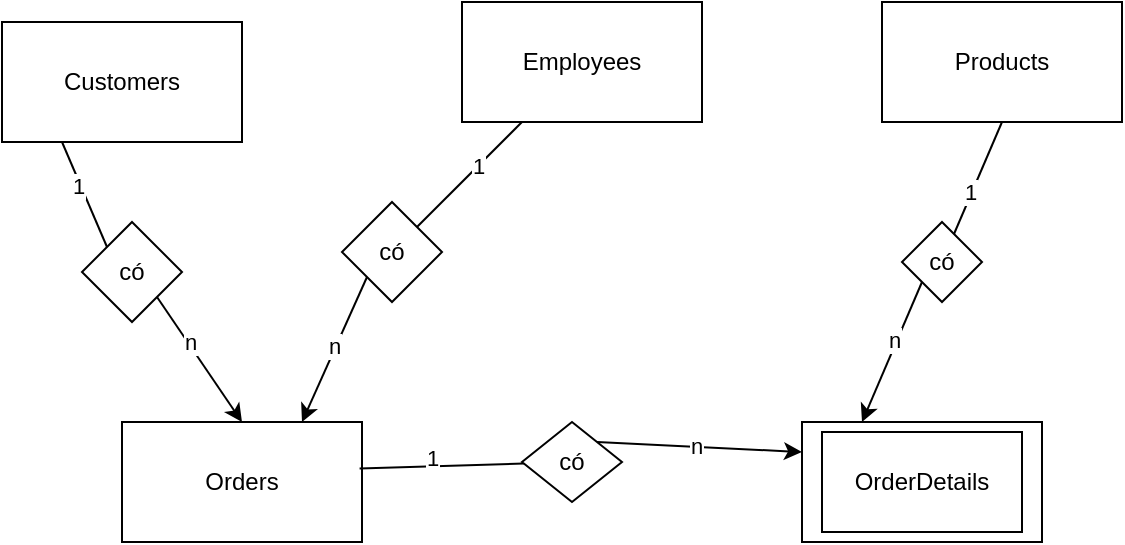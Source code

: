 <mxfile version="26.0.11">
  <diagram name="Page-1" id="vdhxbWD0n5VMAvjgEJQV">
    <mxGraphModel dx="1282" dy="613" grid="1" gridSize="10" guides="1" tooltips="1" connect="1" arrows="1" fold="1" page="1" pageScale="1" pageWidth="850" pageHeight="1100" math="0" shadow="0">
      <root>
        <mxCell id="0" />
        <mxCell id="1" parent="0" />
        <mxCell id="b3zViPGWK_g4Y7wvYc5v-1" value="Employees" style="rounded=0;whiteSpace=wrap;html=1;" vertex="1" parent="1">
          <mxGeometry x="390" y="180" width="120" height="60" as="geometry" />
        </mxCell>
        <mxCell id="b3zViPGWK_g4Y7wvYc5v-2" value="Products" style="rounded=0;whiteSpace=wrap;html=1;" vertex="1" parent="1">
          <mxGeometry x="600" y="180" width="120" height="60" as="geometry" />
        </mxCell>
        <mxCell id="b3zViPGWK_g4Y7wvYc5v-3" value="Customers" style="rounded=0;whiteSpace=wrap;html=1;" vertex="1" parent="1">
          <mxGeometry x="160" y="190" width="120" height="60" as="geometry" />
        </mxCell>
        <mxCell id="b3zViPGWK_g4Y7wvYc5v-4" value="" style="rounded=0;whiteSpace=wrap;html=1;" vertex="1" parent="1">
          <mxGeometry x="560" y="390" width="120" height="60" as="geometry" />
        </mxCell>
        <mxCell id="b3zViPGWK_g4Y7wvYc5v-5" value="Orders" style="rounded=0;whiteSpace=wrap;html=1;" vertex="1" parent="1">
          <mxGeometry x="220" y="390" width="120" height="60" as="geometry" />
        </mxCell>
        <mxCell id="b3zViPGWK_g4Y7wvYc5v-6" value="có" style="rhombus;whiteSpace=wrap;html=1;" vertex="1" parent="1">
          <mxGeometry x="200" y="290" width="50" height="50" as="geometry" />
        </mxCell>
        <mxCell id="b3zViPGWK_g4Y7wvYc5v-7" value="" style="endArrow=none;html=1;rounded=0;entryX=0.25;entryY=1;entryDx=0;entryDy=0;exitX=0;exitY=0;exitDx=0;exitDy=0;" edge="1" parent="1" source="b3zViPGWK_g4Y7wvYc5v-6" target="b3zViPGWK_g4Y7wvYc5v-3">
          <mxGeometry width="50" height="50" relative="1" as="geometry">
            <mxPoint x="400" y="340" as="sourcePoint" />
            <mxPoint x="450" y="290" as="targetPoint" />
          </mxGeometry>
        </mxCell>
        <mxCell id="b3zViPGWK_g4Y7wvYc5v-26" value="1" style="edgeLabel;html=1;align=center;verticalAlign=middle;resizable=0;points=[];" vertex="1" connectable="0" parent="b3zViPGWK_g4Y7wvYc5v-7">
          <mxGeometry x="0.184" y="1" relative="1" as="geometry">
            <mxPoint as="offset" />
          </mxGeometry>
        </mxCell>
        <mxCell id="b3zViPGWK_g4Y7wvYc5v-8" value="" style="endArrow=classic;html=1;rounded=0;exitX=1;exitY=1;exitDx=0;exitDy=0;entryX=0.5;entryY=0;entryDx=0;entryDy=0;" edge="1" parent="1" source="b3zViPGWK_g4Y7wvYc5v-6" target="b3zViPGWK_g4Y7wvYc5v-5">
          <mxGeometry width="50" height="50" relative="1" as="geometry">
            <mxPoint x="400" y="340" as="sourcePoint" />
            <mxPoint x="450" y="290" as="targetPoint" />
          </mxGeometry>
        </mxCell>
        <mxCell id="b3zViPGWK_g4Y7wvYc5v-27" value="n" style="edgeLabel;html=1;align=center;verticalAlign=middle;resizable=0;points=[];" vertex="1" connectable="0" parent="b3zViPGWK_g4Y7wvYc5v-8">
          <mxGeometry x="-0.287" y="1" relative="1" as="geometry">
            <mxPoint as="offset" />
          </mxGeometry>
        </mxCell>
        <mxCell id="b3zViPGWK_g4Y7wvYc5v-9" value="có" style="rhombus;whiteSpace=wrap;html=1;" vertex="1" parent="1">
          <mxGeometry x="330" y="280" width="50" height="50" as="geometry" />
        </mxCell>
        <mxCell id="b3zViPGWK_g4Y7wvYc5v-10" value="" style="endArrow=none;html=1;rounded=0;entryX=0.25;entryY=1;entryDx=0;entryDy=0;exitX=1;exitY=0;exitDx=0;exitDy=0;" edge="1" parent="1" source="b3zViPGWK_g4Y7wvYc5v-9" target="b3zViPGWK_g4Y7wvYc5v-1">
          <mxGeometry width="50" height="50" relative="1" as="geometry">
            <mxPoint x="400" y="340" as="sourcePoint" />
            <mxPoint x="450" y="290" as="targetPoint" />
          </mxGeometry>
        </mxCell>
        <mxCell id="b3zViPGWK_g4Y7wvYc5v-24" value="1" style="edgeLabel;html=1;align=center;verticalAlign=middle;resizable=0;points=[];" vertex="1" connectable="0" parent="b3zViPGWK_g4Y7wvYc5v-10">
          <mxGeometry x="0.158" relative="1" as="geometry">
            <mxPoint as="offset" />
          </mxGeometry>
        </mxCell>
        <mxCell id="b3zViPGWK_g4Y7wvYc5v-11" value="" style="endArrow=none;html=1;rounded=0;exitX=0.99;exitY=0.387;exitDx=0;exitDy=0;exitPerimeter=0;" edge="1" parent="1" source="b3zViPGWK_g4Y7wvYc5v-5" target="b3zViPGWK_g4Y7wvYc5v-12">
          <mxGeometry width="50" height="50" relative="1" as="geometry">
            <mxPoint x="400" y="340" as="sourcePoint" />
            <mxPoint x="450" y="290" as="targetPoint" />
          </mxGeometry>
        </mxCell>
        <mxCell id="b3zViPGWK_g4Y7wvYc5v-20" value="1" style="edgeLabel;html=1;align=center;verticalAlign=middle;resizable=0;points=[];" vertex="1" connectable="0" parent="b3zViPGWK_g4Y7wvYc5v-11">
          <mxGeometry x="-0.12" y="4" relative="1" as="geometry">
            <mxPoint as="offset" />
          </mxGeometry>
        </mxCell>
        <mxCell id="b3zViPGWK_g4Y7wvYc5v-12" value="có" style="rhombus;whiteSpace=wrap;html=1;" vertex="1" parent="1">
          <mxGeometry x="420" y="390" width="50" height="40" as="geometry" />
        </mxCell>
        <mxCell id="b3zViPGWK_g4Y7wvYc5v-13" value="" style="endArrow=classic;html=1;rounded=0;exitX=1;exitY=0;exitDx=0;exitDy=0;entryX=0;entryY=0.25;entryDx=0;entryDy=0;" edge="1" parent="1" source="b3zViPGWK_g4Y7wvYc5v-12" target="b3zViPGWK_g4Y7wvYc5v-4">
          <mxGeometry width="50" height="50" relative="1" as="geometry">
            <mxPoint x="400" y="340" as="sourcePoint" />
            <mxPoint x="450" y="290" as="targetPoint" />
          </mxGeometry>
        </mxCell>
        <mxCell id="b3zViPGWK_g4Y7wvYc5v-21" value="n" style="edgeLabel;html=1;align=center;verticalAlign=middle;resizable=0;points=[];" vertex="1" connectable="0" parent="b3zViPGWK_g4Y7wvYc5v-13">
          <mxGeometry x="-0.039" y="1" relative="1" as="geometry">
            <mxPoint as="offset" />
          </mxGeometry>
        </mxCell>
        <mxCell id="b3zViPGWK_g4Y7wvYc5v-14" value="" style="endArrow=none;html=1;rounded=0;exitX=0.5;exitY=1;exitDx=0;exitDy=0;" edge="1" parent="1" source="b3zViPGWK_g4Y7wvYc5v-2" target="b3zViPGWK_g4Y7wvYc5v-16">
          <mxGeometry width="50" height="50" relative="1" as="geometry">
            <mxPoint x="400" y="340" as="sourcePoint" />
            <mxPoint x="450" y="290" as="targetPoint" />
          </mxGeometry>
        </mxCell>
        <mxCell id="b3zViPGWK_g4Y7wvYc5v-22" value="1" style="edgeLabel;html=1;align=center;verticalAlign=middle;resizable=0;points=[];" vertex="1" connectable="0" parent="b3zViPGWK_g4Y7wvYc5v-14">
          <mxGeometry x="0.266" y="-1" relative="1" as="geometry">
            <mxPoint as="offset" />
          </mxGeometry>
        </mxCell>
        <mxCell id="b3zViPGWK_g4Y7wvYc5v-16" value="có" style="rhombus;whiteSpace=wrap;html=1;" vertex="1" parent="1">
          <mxGeometry x="610" y="290" width="40" height="40" as="geometry" />
        </mxCell>
        <mxCell id="b3zViPGWK_g4Y7wvYc5v-17" value="" style="endArrow=classic;html=1;rounded=0;exitX=0;exitY=1;exitDx=0;exitDy=0;entryX=0.25;entryY=0;entryDx=0;entryDy=0;" edge="1" parent="1" source="b3zViPGWK_g4Y7wvYc5v-16" target="b3zViPGWK_g4Y7wvYc5v-4">
          <mxGeometry width="50" height="50" relative="1" as="geometry">
            <mxPoint x="400" y="340" as="sourcePoint" />
            <mxPoint x="450" y="290" as="targetPoint" />
          </mxGeometry>
        </mxCell>
        <mxCell id="b3zViPGWK_g4Y7wvYc5v-23" value="n" style="edgeLabel;html=1;align=center;verticalAlign=middle;resizable=0;points=[];" vertex="1" connectable="0" parent="b3zViPGWK_g4Y7wvYc5v-17">
          <mxGeometry x="-0.143" y="-3" relative="1" as="geometry">
            <mxPoint x="1" as="offset" />
          </mxGeometry>
        </mxCell>
        <mxCell id="b3zViPGWK_g4Y7wvYc5v-18" value="" style="endArrow=classic;html=1;rounded=0;exitX=0;exitY=1;exitDx=0;exitDy=0;entryX=0.75;entryY=0;entryDx=0;entryDy=0;" edge="1" parent="1" source="b3zViPGWK_g4Y7wvYc5v-9" target="b3zViPGWK_g4Y7wvYc5v-5">
          <mxGeometry width="50" height="50" relative="1" as="geometry">
            <mxPoint x="400" y="340" as="sourcePoint" />
            <mxPoint x="450" y="290" as="targetPoint" />
          </mxGeometry>
        </mxCell>
        <mxCell id="b3zViPGWK_g4Y7wvYc5v-25" value="n" style="edgeLabel;html=1;align=center;verticalAlign=middle;resizable=0;points=[];" vertex="1" connectable="0" parent="b3zViPGWK_g4Y7wvYc5v-18">
          <mxGeometry x="-0.059" y="-2" relative="1" as="geometry">
            <mxPoint y="1" as="offset" />
          </mxGeometry>
        </mxCell>
        <mxCell id="b3zViPGWK_g4Y7wvYc5v-19" value="OrderDetails" style="rounded=0;whiteSpace=wrap;html=1;" vertex="1" parent="1">
          <mxGeometry x="570" y="395" width="100" height="50" as="geometry" />
        </mxCell>
      </root>
    </mxGraphModel>
  </diagram>
</mxfile>
